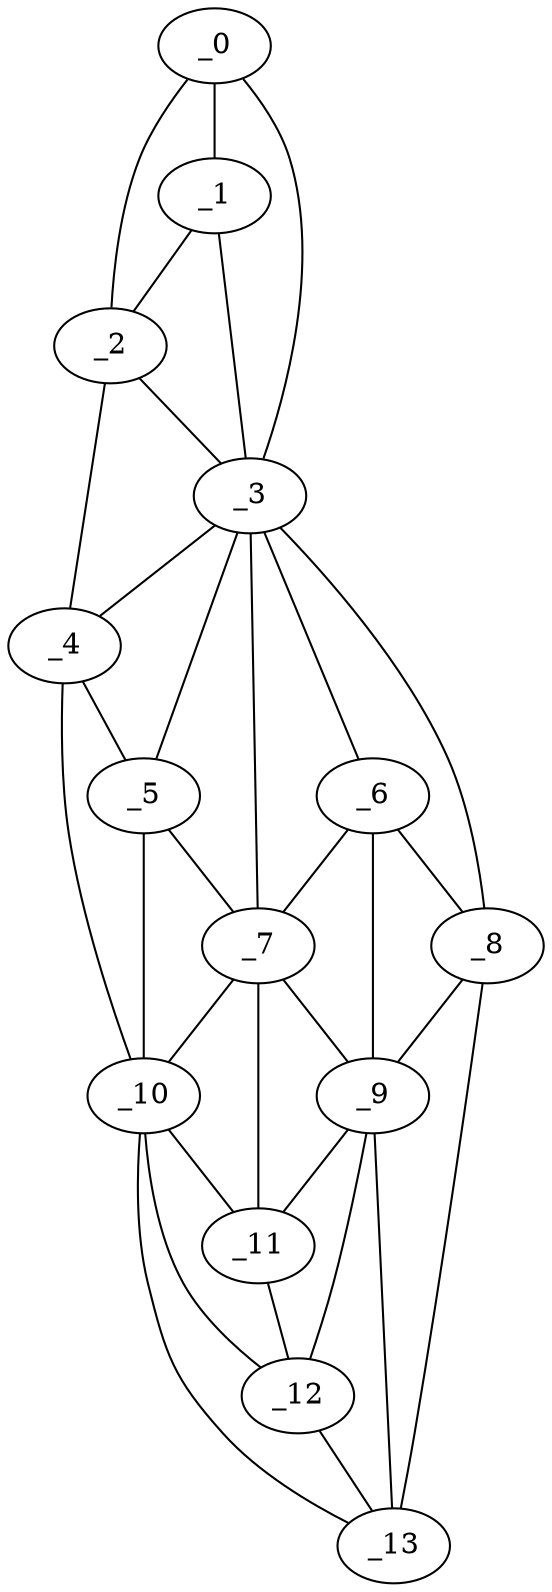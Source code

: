 graph "obj53__120.gxl" {
	_0	 [x=7,
		y=41];
	_1	 [x=30,
		y=35];
	_0 -- _1	 [valence=2];
	_2	 [x=55,
		y=24];
	_0 -- _2	 [valence=1];
	_3	 [x=64,
		y=87];
	_0 -- _3	 [valence=1];
	_1 -- _2	 [valence=1];
	_1 -- _3	 [valence=2];
	_2 -- _3	 [valence=2];
	_4	 [x=66,
		y=25];
	_2 -- _4	 [valence=1];
	_3 -- _4	 [valence=2];
	_5	 [x=74,
		y=28];
	_3 -- _5	 [valence=2];
	_6	 [x=80,
		y=86];
	_3 -- _6	 [valence=2];
	_7	 [x=81,
		y=33];
	_3 -- _7	 [valence=1];
	_8	 [x=83,
		y=94];
	_3 -- _8	 [valence=1];
	_4 -- _5	 [valence=2];
	_10	 [x=115,
		y=41];
	_4 -- _10	 [valence=1];
	_5 -- _7	 [valence=2];
	_5 -- _10	 [valence=2];
	_6 -- _7	 [valence=2];
	_6 -- _8	 [valence=2];
	_9	 [x=95,
		y=86];
	_6 -- _9	 [valence=2];
	_7 -- _9	 [valence=2];
	_7 -- _10	 [valence=1];
	_11	 [x=116,
		y=52];
	_7 -- _11	 [valence=2];
	_8 -- _9	 [valence=2];
	_13	 [x=123,
		y=80];
	_8 -- _13	 [valence=1];
	_9 -- _11	 [valence=1];
	_12	 [x=120,
		y=67];
	_9 -- _12	 [valence=2];
	_9 -- _13	 [valence=1];
	_10 -- _11	 [valence=1];
	_10 -- _12	 [valence=2];
	_10 -- _13	 [valence=1];
	_11 -- _12	 [valence=2];
	_12 -- _13	 [valence=2];
}
